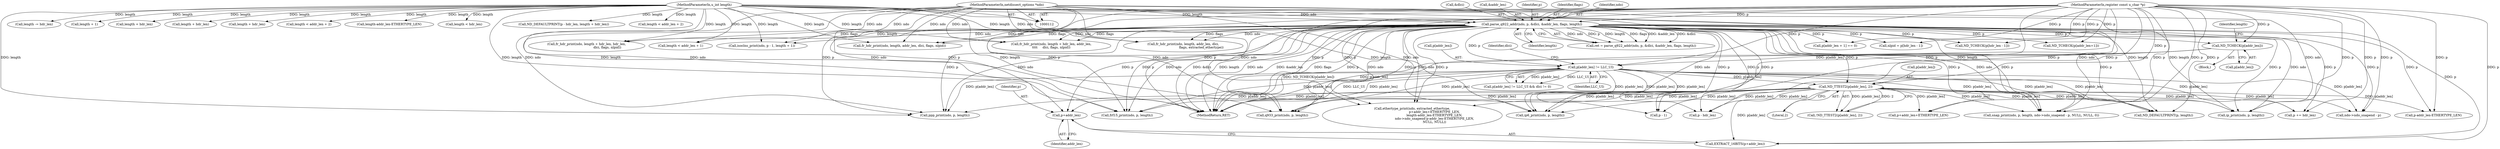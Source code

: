 digraph "0_tcpdump_1dcd10aceabbc03bf571ea32b892c522cbe923de_2@pointer" {
"1000201" [label="(Call,p+addr_len)"];
"1000177" [label="(Call,ND_TTEST2(p[addr_len], 2))"];
"1000165" [label="(Call,p[addr_len] != LLC_UI)"];
"1000152" [label="(Call,ND_TCHECK(p[addr_len]))"];
"1000126" [label="(Call,parse_q922_addr(ndo, p, &dlci, &addr_len, flags, length))"];
"1000113" [label="(MethodParameterIn,netdissect_options *ndo)"];
"1000114" [label="(MethodParameterIn,register const u_char *p)"];
"1000115" [label="(MethodParameterIn,u_int length)"];
"1000369" [label="(Call,length + 1)"];
"1000129" [label="(Call,&dlci)"];
"1000418" [label="(Call,q933_print(ndo, p, length))"];
"1000366" [label="(Call,p - 1)"];
"1000178" [label="(Call,p[addr_len])"];
"1000171" [label="(Identifier,dlci)"];
"1000376" [label="(Call,snap_print(ndo, p, length, ndo->ndo_snapend - p, NULL, NULL, 0))"];
"1000202" [label="(Identifier,p)"];
"1000115" [label="(MethodParameterIn,u_int length)"];
"1000157" [label="(Call,length < addr_len + 1)"];
"1000131" [label="(Call,&addr_len)"];
"1000441" [label="(Call,fr_hdr_print(ndo, length + hdr_len, addr_len,\n\t\t\t\t     dlci, flags, nlpid))"];
"1000443" [label="(Call,length + hdr_len)"];
"1000350" [label="(Call,ip_print(ndo, p, length))"];
"1000200" [label="(Call,EXTRACT_16BITS(p+addr_len))"];
"1000413" [label="(Call,length + hdr_len)"];
"1000169" [label="(Identifier,LLC_UI)"];
"1000164" [label="(Call,p[addr_len] != LLC_UI && dlci != 0)"];
"1000152" [label="(Call,ND_TCHECK(p[addr_len]))"];
"1000116" [label="(Block,)"];
"1000128" [label="(Identifier,p)"];
"1000397" [label="(Call,length + hdr_len)"];
"1000166" [label="(Call,p[addr_len])"];
"1000134" [label="(Identifier,length)"];
"1000133" [label="(Identifier,flags)"];
"1000182" [label="(Call,length < addr_len + 2)"];
"1000410" [label="(Call,p - hdr_len)"];
"1000201" [label="(Call,p+addr_len)"];
"1000126" [label="(Call,parse_q922_addr(ndo, p, &dlci, &addr_len, flags, length))"];
"1000113" [label="(MethodParameterIn,netdissect_options *ndo)"];
"1000153" [label="(Call,p[addr_len])"];
"1000165" [label="(Call,p[addr_len] != LLC_UI)"];
"1000208" [label="(Call,fr_hdr_print(ndo, length, addr_len, dlci,\n                                    flags, extracted_ethertype))"];
"1000311" [label="(Call,ND_TCHECK(p[hdr_len - 1]))"];
"1000340" [label="(Call,p += hdr_len)"];
"1000455" [label="(Call,ND_DEFAULTPRINT(p, length))"];
"1000255" [label="(Call,ND_TCHECK(p[addr_len+1]))"];
"1000430" [label="(Call,ppp_print(ndo, p, length))"];
"1000395" [label="(Call,fr_hdr_print(ndo, length + hdr_len, hdr_len,\n                                         dlci, flags, nlpid))"];
"1000220" [label="(Call,p+addr_len+ETHERTYPE_LEN)"];
"1000380" [label="(Call,ndo->ndo_snapend - p)"];
"1000234" [label="(Call,p-addr_len-ETHERTYPE_LEN)"];
"1000203" [label="(Identifier,addr_len)"];
"1000364" [label="(Call,isoclns_print(ndo, p - 1, length + 1))"];
"1000269" [label="(Call,p[addr_len + 1] == 0)"];
"1000181" [label="(Literal,2)"];
"1000467" [label="(MethodReturn,RET)"];
"1000176" [label="(Call,!ND_TTEST2(p[addr_len], 2))"];
"1000124" [label="(Call,ret = parse_q922_addr(ndo, p, &dlci, &addr_len, flags, length))"];
"1000225" [label="(Call,length-addr_len-ETHERTYPE_LEN)"];
"1000322" [label="(Call,nlpid = p[hdr_len - 1])"];
"1000158" [label="(Identifier,length)"];
"1000114" [label="(MethodParameterIn,register const u_char *p)"];
"1000333" [label="(Call,fr_hdr_print(ndo, length, addr_len, dlci, flags, nlpid))"];
"1000318" [label="(Call,length < hdr_len)"];
"1000409" [label="(Call,ND_DEFAULTPRINT(p - hdr_len, length + hdr_len))"];
"1000262" [label="(Call,length < addr_len + 2)"];
"1000356" [label="(Call,ip6_print(ndo, p, length))"];
"1000127" [label="(Identifier,ndo)"];
"1000177" [label="(Call,ND_TTEST2(p[addr_len], 2))"];
"1000343" [label="(Call,length -= hdr_len)"];
"1000424" [label="(Call,frf15_print(ndo, p, length))"];
"1000217" [label="(Call,ethertype_print(ndo, extracted_ethertype,\n                                            p+addr_len+ETHERTYPE_LEN,\n                                            length-addr_len-ETHERTYPE_LEN,\n                                            ndo->ndo_snapend-p-addr_len-ETHERTYPE_LEN,\n                                            NULL, NULL))"];
"1000201" -> "1000200"  [label="AST: "];
"1000201" -> "1000203"  [label="CFG: "];
"1000202" -> "1000201"  [label="AST: "];
"1000203" -> "1000201"  [label="AST: "];
"1000200" -> "1000201"  [label="CFG: "];
"1000177" -> "1000201"  [label="DDG: p[addr_len]"];
"1000126" -> "1000201"  [label="DDG: p"];
"1000114" -> "1000201"  [label="DDG: p"];
"1000177" -> "1000176"  [label="AST: "];
"1000177" -> "1000181"  [label="CFG: "];
"1000178" -> "1000177"  [label="AST: "];
"1000181" -> "1000177"  [label="AST: "];
"1000176" -> "1000177"  [label="CFG: "];
"1000177" -> "1000467"  [label="DDG: p[addr_len]"];
"1000177" -> "1000176"  [label="DDG: p[addr_len]"];
"1000177" -> "1000176"  [label="DDG: 2"];
"1000165" -> "1000177"  [label="DDG: p[addr_len]"];
"1000126" -> "1000177"  [label="DDG: p"];
"1000114" -> "1000177"  [label="DDG: p"];
"1000177" -> "1000200"  [label="DDG: p[addr_len]"];
"1000177" -> "1000217"  [label="DDG: p[addr_len]"];
"1000177" -> "1000220"  [label="DDG: p[addr_len]"];
"1000177" -> "1000234"  [label="DDG: p[addr_len]"];
"1000177" -> "1000340"  [label="DDG: p[addr_len]"];
"1000177" -> "1000350"  [label="DDG: p[addr_len]"];
"1000177" -> "1000356"  [label="DDG: p[addr_len]"];
"1000177" -> "1000366"  [label="DDG: p[addr_len]"];
"1000177" -> "1000376"  [label="DDG: p[addr_len]"];
"1000177" -> "1000380"  [label="DDG: p[addr_len]"];
"1000177" -> "1000410"  [label="DDG: p[addr_len]"];
"1000177" -> "1000418"  [label="DDG: p[addr_len]"];
"1000177" -> "1000424"  [label="DDG: p[addr_len]"];
"1000177" -> "1000430"  [label="DDG: p[addr_len]"];
"1000177" -> "1000455"  [label="DDG: p[addr_len]"];
"1000165" -> "1000164"  [label="AST: "];
"1000165" -> "1000169"  [label="CFG: "];
"1000166" -> "1000165"  [label="AST: "];
"1000169" -> "1000165"  [label="AST: "];
"1000171" -> "1000165"  [label="CFG: "];
"1000164" -> "1000165"  [label="CFG: "];
"1000165" -> "1000467"  [label="DDG: LLC_UI"];
"1000165" -> "1000467"  [label="DDG: p[addr_len]"];
"1000165" -> "1000164"  [label="DDG: p[addr_len]"];
"1000165" -> "1000164"  [label="DDG: LLC_UI"];
"1000152" -> "1000165"  [label="DDG: p[addr_len]"];
"1000126" -> "1000165"  [label="DDG: p"];
"1000114" -> "1000165"  [label="DDG: p"];
"1000165" -> "1000340"  [label="DDG: p[addr_len]"];
"1000165" -> "1000350"  [label="DDG: p[addr_len]"];
"1000165" -> "1000356"  [label="DDG: p[addr_len]"];
"1000165" -> "1000366"  [label="DDG: p[addr_len]"];
"1000165" -> "1000376"  [label="DDG: p[addr_len]"];
"1000165" -> "1000380"  [label="DDG: p[addr_len]"];
"1000165" -> "1000410"  [label="DDG: p[addr_len]"];
"1000165" -> "1000418"  [label="DDG: p[addr_len]"];
"1000165" -> "1000424"  [label="DDG: p[addr_len]"];
"1000165" -> "1000430"  [label="DDG: p[addr_len]"];
"1000165" -> "1000455"  [label="DDG: p[addr_len]"];
"1000152" -> "1000116"  [label="AST: "];
"1000152" -> "1000153"  [label="CFG: "];
"1000153" -> "1000152"  [label="AST: "];
"1000158" -> "1000152"  [label="CFG: "];
"1000152" -> "1000467"  [label="DDG: ND_TCHECK(p[addr_len])"];
"1000152" -> "1000467"  [label="DDG: p[addr_len]"];
"1000126" -> "1000152"  [label="DDG: p"];
"1000114" -> "1000152"  [label="DDG: p"];
"1000126" -> "1000124"  [label="AST: "];
"1000126" -> "1000134"  [label="CFG: "];
"1000127" -> "1000126"  [label="AST: "];
"1000128" -> "1000126"  [label="AST: "];
"1000129" -> "1000126"  [label="AST: "];
"1000131" -> "1000126"  [label="AST: "];
"1000133" -> "1000126"  [label="AST: "];
"1000134" -> "1000126"  [label="AST: "];
"1000124" -> "1000126"  [label="CFG: "];
"1000126" -> "1000467"  [label="DDG: &dlci"];
"1000126" -> "1000467"  [label="DDG: length"];
"1000126" -> "1000467"  [label="DDG: ndo"];
"1000126" -> "1000467"  [label="DDG: flags"];
"1000126" -> "1000467"  [label="DDG: p"];
"1000126" -> "1000467"  [label="DDG: &addr_len"];
"1000126" -> "1000124"  [label="DDG: ndo"];
"1000126" -> "1000124"  [label="DDG: p"];
"1000126" -> "1000124"  [label="DDG: length"];
"1000126" -> "1000124"  [label="DDG: flags"];
"1000126" -> "1000124"  [label="DDG: &addr_len"];
"1000126" -> "1000124"  [label="DDG: &dlci"];
"1000113" -> "1000126"  [label="DDG: ndo"];
"1000114" -> "1000126"  [label="DDG: p"];
"1000115" -> "1000126"  [label="DDG: length"];
"1000126" -> "1000157"  [label="DDG: length"];
"1000126" -> "1000200"  [label="DDG: p"];
"1000126" -> "1000208"  [label="DDG: ndo"];
"1000126" -> "1000208"  [label="DDG: flags"];
"1000126" -> "1000217"  [label="DDG: ndo"];
"1000126" -> "1000217"  [label="DDG: p"];
"1000126" -> "1000220"  [label="DDG: p"];
"1000126" -> "1000234"  [label="DDG: p"];
"1000126" -> "1000255"  [label="DDG: p"];
"1000126" -> "1000269"  [label="DDG: p"];
"1000126" -> "1000311"  [label="DDG: p"];
"1000126" -> "1000322"  [label="DDG: p"];
"1000126" -> "1000333"  [label="DDG: ndo"];
"1000126" -> "1000333"  [label="DDG: flags"];
"1000126" -> "1000340"  [label="DDG: p"];
"1000126" -> "1000350"  [label="DDG: ndo"];
"1000126" -> "1000350"  [label="DDG: p"];
"1000126" -> "1000356"  [label="DDG: ndo"];
"1000126" -> "1000356"  [label="DDG: p"];
"1000126" -> "1000364"  [label="DDG: ndo"];
"1000126" -> "1000366"  [label="DDG: p"];
"1000126" -> "1000376"  [label="DDG: ndo"];
"1000126" -> "1000376"  [label="DDG: p"];
"1000126" -> "1000380"  [label="DDG: p"];
"1000126" -> "1000395"  [label="DDG: flags"];
"1000126" -> "1000410"  [label="DDG: p"];
"1000126" -> "1000418"  [label="DDG: ndo"];
"1000126" -> "1000418"  [label="DDG: p"];
"1000126" -> "1000424"  [label="DDG: ndo"];
"1000126" -> "1000424"  [label="DDG: p"];
"1000126" -> "1000430"  [label="DDG: ndo"];
"1000126" -> "1000430"  [label="DDG: p"];
"1000126" -> "1000441"  [label="DDG: ndo"];
"1000126" -> "1000441"  [label="DDG: flags"];
"1000126" -> "1000455"  [label="DDG: p"];
"1000113" -> "1000112"  [label="AST: "];
"1000113" -> "1000467"  [label="DDG: ndo"];
"1000113" -> "1000208"  [label="DDG: ndo"];
"1000113" -> "1000217"  [label="DDG: ndo"];
"1000113" -> "1000333"  [label="DDG: ndo"];
"1000113" -> "1000350"  [label="DDG: ndo"];
"1000113" -> "1000356"  [label="DDG: ndo"];
"1000113" -> "1000364"  [label="DDG: ndo"];
"1000113" -> "1000376"  [label="DDG: ndo"];
"1000113" -> "1000395"  [label="DDG: ndo"];
"1000113" -> "1000418"  [label="DDG: ndo"];
"1000113" -> "1000424"  [label="DDG: ndo"];
"1000113" -> "1000430"  [label="DDG: ndo"];
"1000113" -> "1000441"  [label="DDG: ndo"];
"1000114" -> "1000112"  [label="AST: "];
"1000114" -> "1000467"  [label="DDG: p"];
"1000114" -> "1000200"  [label="DDG: p"];
"1000114" -> "1000217"  [label="DDG: p"];
"1000114" -> "1000220"  [label="DDG: p"];
"1000114" -> "1000234"  [label="DDG: p"];
"1000114" -> "1000255"  [label="DDG: p"];
"1000114" -> "1000269"  [label="DDG: p"];
"1000114" -> "1000311"  [label="DDG: p"];
"1000114" -> "1000322"  [label="DDG: p"];
"1000114" -> "1000340"  [label="DDG: p"];
"1000114" -> "1000350"  [label="DDG: p"];
"1000114" -> "1000356"  [label="DDG: p"];
"1000114" -> "1000366"  [label="DDG: p"];
"1000114" -> "1000376"  [label="DDG: p"];
"1000114" -> "1000380"  [label="DDG: p"];
"1000114" -> "1000410"  [label="DDG: p"];
"1000114" -> "1000418"  [label="DDG: p"];
"1000114" -> "1000424"  [label="DDG: p"];
"1000114" -> "1000430"  [label="DDG: p"];
"1000114" -> "1000455"  [label="DDG: p"];
"1000115" -> "1000112"  [label="AST: "];
"1000115" -> "1000467"  [label="DDG: length"];
"1000115" -> "1000157"  [label="DDG: length"];
"1000115" -> "1000182"  [label="DDG: length"];
"1000115" -> "1000208"  [label="DDG: length"];
"1000115" -> "1000225"  [label="DDG: length"];
"1000115" -> "1000262"  [label="DDG: length"];
"1000115" -> "1000318"  [label="DDG: length"];
"1000115" -> "1000333"  [label="DDG: length"];
"1000115" -> "1000343"  [label="DDG: length"];
"1000115" -> "1000350"  [label="DDG: length"];
"1000115" -> "1000356"  [label="DDG: length"];
"1000115" -> "1000364"  [label="DDG: length"];
"1000115" -> "1000369"  [label="DDG: length"];
"1000115" -> "1000376"  [label="DDG: length"];
"1000115" -> "1000395"  [label="DDG: length"];
"1000115" -> "1000397"  [label="DDG: length"];
"1000115" -> "1000409"  [label="DDG: length"];
"1000115" -> "1000413"  [label="DDG: length"];
"1000115" -> "1000418"  [label="DDG: length"];
"1000115" -> "1000424"  [label="DDG: length"];
"1000115" -> "1000430"  [label="DDG: length"];
"1000115" -> "1000441"  [label="DDG: length"];
"1000115" -> "1000443"  [label="DDG: length"];
"1000115" -> "1000455"  [label="DDG: length"];
}
